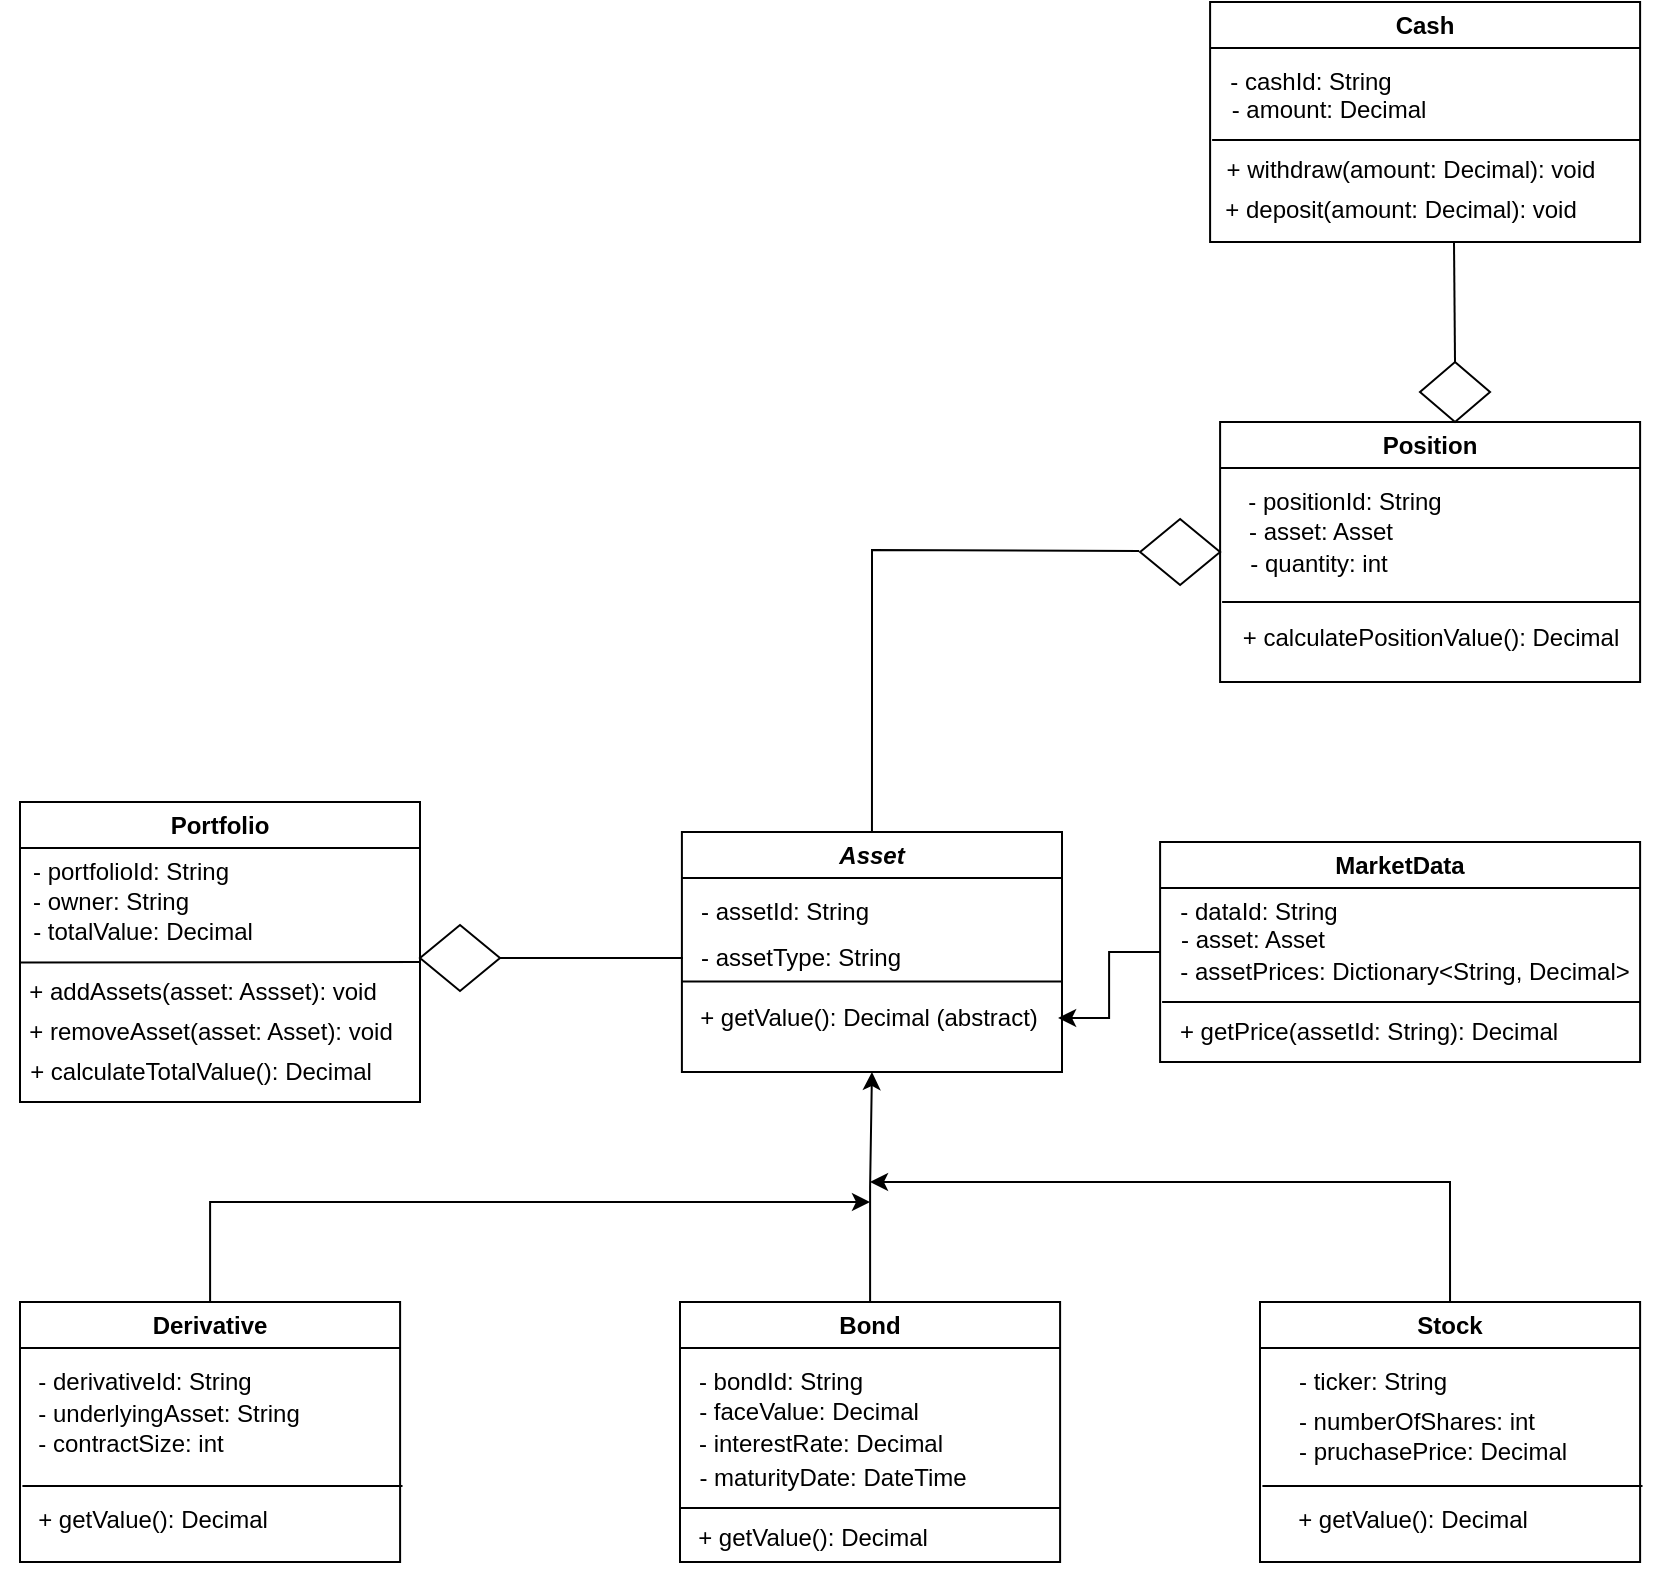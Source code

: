 <mxfile version="24.8.0">
  <diagram name="Page-1" id="Zt3qgFOSvgDYMCtrUmIK">
    <mxGraphModel dx="337" dy="1734" grid="1" gridSize="10" guides="1" tooltips="1" connect="1" arrows="1" fold="1" page="1" pageScale="1" pageWidth="850" pageHeight="1100" math="0" shadow="0">
      <root>
        <mxCell id="0" />
        <mxCell id="1" parent="0" />
        <mxCell id="Rt7kg5w_ULpcrqm-wFSB-27" value="" style="group" vertex="1" connectable="0" parent="1">
          <mxGeometry x="870" y="-540" width="210" height="150" as="geometry" />
        </mxCell>
        <mxCell id="Rt7kg5w_ULpcrqm-wFSB-10" value="Portfolio" style="swimlane;whiteSpace=wrap;html=1;container=0;" vertex="1" parent="Rt7kg5w_ULpcrqm-wFSB-27">
          <mxGeometry x="10" width="200" height="150" as="geometry" />
        </mxCell>
        <mxCell id="Rt7kg5w_ULpcrqm-wFSB-12" value="- portfolioId: String" style="text;html=1;align=center;verticalAlign=middle;resizable=0;points=[];autosize=1;strokeColor=none;fillColor=none;container=0;" vertex="1" parent="Rt7kg5w_ULpcrqm-wFSB-27">
          <mxGeometry x="5" y="20" width="120" height="30" as="geometry" />
        </mxCell>
        <mxCell id="Rt7kg5w_ULpcrqm-wFSB-14" value="- owner: String" style="text;html=1;align=center;verticalAlign=middle;resizable=0;points=[];autosize=1;strokeColor=none;fillColor=none;container=0;" vertex="1" parent="Rt7kg5w_ULpcrqm-wFSB-27">
          <mxGeometry x="5" y="35" width="100" height="30" as="geometry" />
        </mxCell>
        <mxCell id="Rt7kg5w_ULpcrqm-wFSB-17" value="- totalValue: Decimal" style="text;html=1;align=center;verticalAlign=middle;resizable=0;points=[];autosize=1;strokeColor=none;fillColor=none;container=0;" vertex="1" parent="Rt7kg5w_ULpcrqm-wFSB-27">
          <mxGeometry x="6" y="50" width="130" height="30" as="geometry" />
        </mxCell>
        <mxCell id="Rt7kg5w_ULpcrqm-wFSB-18" value="" style="endArrow=none;html=1;rounded=0;exitX=0.075;exitY=1.008;exitDx=0;exitDy=0;exitPerimeter=0;" edge="1" parent="Rt7kg5w_ULpcrqm-wFSB-27">
          <mxGeometry width="50" height="50" relative="1" as="geometry">
            <mxPoint x="10" y="80.24" as="sourcePoint" />
            <mxPoint x="210" y="80" as="targetPoint" />
          </mxGeometry>
        </mxCell>
        <mxCell id="Rt7kg5w_ULpcrqm-wFSB-20" value="+ addAssets(asset: Assset): void" style="text;html=1;align=center;verticalAlign=middle;resizable=0;points=[];autosize=1;strokeColor=none;fillColor=none;container=0;" vertex="1" parent="Rt7kg5w_ULpcrqm-wFSB-27">
          <mxGeometry x="1" y="80" width="200" height="30" as="geometry" />
        </mxCell>
        <mxCell id="Rt7kg5w_ULpcrqm-wFSB-21" value="+ removeAsset(asset: Asset): void" style="text;html=1;align=center;verticalAlign=middle;resizable=0;points=[];autosize=1;strokeColor=none;fillColor=none;container=0;" vertex="1" parent="Rt7kg5w_ULpcrqm-wFSB-27">
          <mxGeometry y="100" width="210" height="30" as="geometry" />
        </mxCell>
        <mxCell id="Rt7kg5w_ULpcrqm-wFSB-22" value="+ calculateTotalValue(): Decimal" style="text;html=1;align=center;verticalAlign=middle;resizable=0;points=[];autosize=1;strokeColor=none;fillColor=none;container=0;" vertex="1" parent="Rt7kg5w_ULpcrqm-wFSB-27">
          <mxGeometry x="5" y="120" width="190" height="30" as="geometry" />
        </mxCell>
        <mxCell id="Rt7kg5w_ULpcrqm-wFSB-29" value="" style="group" vertex="1" connectable="0" parent="1">
          <mxGeometry x="1210" y="-525" width="191" height="205" as="geometry" />
        </mxCell>
        <mxCell id="Rt7kg5w_ULpcrqm-wFSB-23" value="&lt;i&gt;Asset&lt;/i&gt;" style="swimlane;whiteSpace=wrap;html=1;" vertex="1" parent="Rt7kg5w_ULpcrqm-wFSB-29">
          <mxGeometry x="0.95" width="190.05" height="120" as="geometry" />
        </mxCell>
        <mxCell id="Rt7kg5w_ULpcrqm-wFSB-24" value="- assetId: String" style="text;html=1;align=center;verticalAlign=middle;resizable=0;points=[];autosize=1;strokeColor=none;fillColor=none;" vertex="1" parent="Rt7kg5w_ULpcrqm-wFSB-23">
          <mxGeometry x="-3.801" y="25" width="110" height="30" as="geometry" />
        </mxCell>
        <mxCell id="Rt7kg5w_ULpcrqm-wFSB-26" value="" style="endArrow=none;html=1;rounded=0;entryX=1;entryY=0.5;entryDx=0;entryDy=0;exitX=0;exitY=0.5;exitDx=0;exitDy=0;" edge="1" parent="Rt7kg5w_ULpcrqm-wFSB-23">
          <mxGeometry width="50" height="50" relative="1" as="geometry">
            <mxPoint y="74.76" as="sourcePoint" />
            <mxPoint x="190.05" y="74.76" as="targetPoint" />
          </mxGeometry>
        </mxCell>
        <mxCell id="Rt7kg5w_ULpcrqm-wFSB-28" value="+ getValue(): Decimal (abstract)" style="text;html=1;align=center;verticalAlign=middle;resizable=0;points=[];autosize=1;strokeColor=none;fillColor=none;" vertex="1" parent="Rt7kg5w_ULpcrqm-wFSB-23">
          <mxGeometry x="-1.9" y="78" width="190" height="30" as="geometry" />
        </mxCell>
        <mxCell id="Rt7kg5w_ULpcrqm-wFSB-25" value="- assetType: String" style="text;html=1;align=center;verticalAlign=middle;resizable=0;points=[];autosize=1;strokeColor=none;fillColor=none;" vertex="1" parent="Rt7kg5w_ULpcrqm-wFSB-29">
          <mxGeometry y="48" width="120" height="30" as="geometry" />
        </mxCell>
        <mxCell id="Rt7kg5w_ULpcrqm-wFSB-119" style="edgeStyle=orthogonalEdgeStyle;rounded=0;orthogonalLoop=1;jettySize=auto;html=1;exitX=0.5;exitY=0;exitDx=0;exitDy=0;" edge="1" parent="Rt7kg5w_ULpcrqm-wFSB-29" source="Rt7kg5w_ULpcrqm-wFSB-30">
          <mxGeometry relative="1" as="geometry">
            <mxPoint x="95" y="175" as="targetPoint" />
            <mxPoint x="384" y="235" as="sourcePoint" />
            <Array as="points">
              <mxPoint x="385" y="175" />
            </Array>
          </mxGeometry>
        </mxCell>
        <mxCell id="Rt7kg5w_ULpcrqm-wFSB-30" value="Stock" style="swimlane;whiteSpace=wrap;html=1;" vertex="1" parent="1">
          <mxGeometry x="1500" y="-290" width="190.05" height="130" as="geometry" />
        </mxCell>
        <mxCell id="Rt7kg5w_ULpcrqm-wFSB-31" value="- ticker: String" style="text;html=1;align=center;verticalAlign=middle;resizable=0;points=[];autosize=1;strokeColor=none;fillColor=none;" vertex="1" parent="Rt7kg5w_ULpcrqm-wFSB-30">
          <mxGeometry x="6" y="25" width="100" height="30" as="geometry" />
        </mxCell>
        <mxCell id="Rt7kg5w_ULpcrqm-wFSB-32" value="" style="endArrow=none;html=1;rounded=0;entryX=1;entryY=0.5;entryDx=0;entryDy=0;exitX=0;exitY=0.5;exitDx=0;exitDy=0;" edge="1" parent="Rt7kg5w_ULpcrqm-wFSB-30">
          <mxGeometry width="50" height="50" relative="1" as="geometry">
            <mxPoint x="1.2" y="92" as="sourcePoint" />
            <mxPoint x="191.25" y="92" as="targetPoint" />
          </mxGeometry>
        </mxCell>
        <mxCell id="Rt7kg5w_ULpcrqm-wFSB-33" value="+ getValue(): Decimal" style="text;html=1;align=center;verticalAlign=middle;resizable=0;points=[];autosize=1;strokeColor=none;fillColor=none;" vertex="1" parent="Rt7kg5w_ULpcrqm-wFSB-30">
          <mxGeometry x="6" y="94" width="140" height="30" as="geometry" />
        </mxCell>
        <mxCell id="Rt7kg5w_ULpcrqm-wFSB-34" value="- numberOfShares: int" style="text;html=1;align=center;verticalAlign=middle;resizable=0;points=[];autosize=1;strokeColor=none;fillColor=none;" vertex="1" parent="Rt7kg5w_ULpcrqm-wFSB-30">
          <mxGeometry x="8" y="45" width="140" height="30" as="geometry" />
        </mxCell>
        <mxCell id="Rt7kg5w_ULpcrqm-wFSB-50" value="- pruchasePrice: Decimal" style="text;html=1;align=center;verticalAlign=middle;resizable=0;points=[];autosize=1;strokeColor=none;fillColor=none;" vertex="1" parent="Rt7kg5w_ULpcrqm-wFSB-30">
          <mxGeometry x="6" y="60" width="160" height="30" as="geometry" />
        </mxCell>
        <mxCell id="Rt7kg5w_ULpcrqm-wFSB-117" style="edgeStyle=orthogonalEdgeStyle;rounded=0;orthogonalLoop=1;jettySize=auto;html=1;entryX=0.5;entryY=1;entryDx=0;entryDy=0;" edge="1" parent="1" source="Rt7kg5w_ULpcrqm-wFSB-51" target="Rt7kg5w_ULpcrqm-wFSB-23">
          <mxGeometry relative="1" as="geometry" />
        </mxCell>
        <mxCell id="Rt7kg5w_ULpcrqm-wFSB-51" value="Bond" style="swimlane;whiteSpace=wrap;html=1;" vertex="1" parent="1">
          <mxGeometry x="1210" y="-290" width="190.05" height="130" as="geometry" />
        </mxCell>
        <mxCell id="Rt7kg5w_ULpcrqm-wFSB-52" value="- bondId: String" style="text;html=1;align=center;verticalAlign=middle;resizable=0;points=[];autosize=1;strokeColor=none;fillColor=none;" vertex="1" parent="Rt7kg5w_ULpcrqm-wFSB-51">
          <mxGeometry x="-5" y="25" width="110" height="30" as="geometry" />
        </mxCell>
        <mxCell id="Rt7kg5w_ULpcrqm-wFSB-53" value="" style="endArrow=none;html=1;rounded=0;entryX=1;entryY=0.5;entryDx=0;entryDy=0;exitX=0;exitY=0.5;exitDx=0;exitDy=0;" edge="1" parent="Rt7kg5w_ULpcrqm-wFSB-51">
          <mxGeometry width="50" height="50" relative="1" as="geometry">
            <mxPoint y="103" as="sourcePoint" />
            <mxPoint x="190.05" y="103" as="targetPoint" />
          </mxGeometry>
        </mxCell>
        <mxCell id="Rt7kg5w_ULpcrqm-wFSB-54" value="+ getValue(): Decimal" style="text;html=1;align=center;verticalAlign=middle;resizable=0;points=[];autosize=1;strokeColor=none;fillColor=none;" vertex="1" parent="Rt7kg5w_ULpcrqm-wFSB-51">
          <mxGeometry x="-4" y="103" width="140" height="30" as="geometry" />
        </mxCell>
        <mxCell id="Rt7kg5w_ULpcrqm-wFSB-55" value="- faceValue: Decimal" style="text;html=1;align=center;verticalAlign=middle;resizable=0;points=[];autosize=1;strokeColor=none;fillColor=none;" vertex="1" parent="Rt7kg5w_ULpcrqm-wFSB-51">
          <mxGeometry x="-1" y="40" width="130" height="30" as="geometry" />
        </mxCell>
        <mxCell id="Rt7kg5w_ULpcrqm-wFSB-56" value="-&amp;nbsp;interestRate: Decimal" style="text;html=1;align=center;verticalAlign=middle;resizable=0;points=[];autosize=1;strokeColor=none;fillColor=none;" vertex="1" parent="Rt7kg5w_ULpcrqm-wFSB-51">
          <mxGeometry x="-5" y="56" width="150" height="30" as="geometry" />
        </mxCell>
        <mxCell id="Rt7kg5w_ULpcrqm-wFSB-57" value="-&amp;nbsp;maturityDate: DateTime" style="text;html=1;align=center;verticalAlign=middle;resizable=0;points=[];autosize=1;strokeColor=none;fillColor=none;" vertex="1" parent="Rt7kg5w_ULpcrqm-wFSB-51">
          <mxGeometry x="-4" y="73" width="160" height="30" as="geometry" />
        </mxCell>
        <mxCell id="Rt7kg5w_ULpcrqm-wFSB-118" style="edgeStyle=orthogonalEdgeStyle;rounded=0;orthogonalLoop=1;jettySize=auto;html=1;" edge="1" parent="1" source="Rt7kg5w_ULpcrqm-wFSB-66">
          <mxGeometry relative="1" as="geometry">
            <mxPoint x="1305" y="-340" as="targetPoint" />
            <Array as="points">
              <mxPoint x="975" y="-340" />
            </Array>
          </mxGeometry>
        </mxCell>
        <mxCell id="Rt7kg5w_ULpcrqm-wFSB-66" value="Derivative" style="swimlane;whiteSpace=wrap;html=1;" vertex="1" parent="1">
          <mxGeometry x="880" y="-290" width="190.05" height="130" as="geometry" />
        </mxCell>
        <mxCell id="Rt7kg5w_ULpcrqm-wFSB-67" value="- derivativeId: String" style="text;html=1;align=center;verticalAlign=middle;resizable=0;points=[];autosize=1;strokeColor=none;fillColor=none;" vertex="1" parent="Rt7kg5w_ULpcrqm-wFSB-66">
          <mxGeometry x="-3" y="25" width="130" height="30" as="geometry" />
        </mxCell>
        <mxCell id="Rt7kg5w_ULpcrqm-wFSB-68" value="" style="endArrow=none;html=1;rounded=0;entryX=1;entryY=0.5;entryDx=0;entryDy=0;exitX=0;exitY=0.5;exitDx=0;exitDy=0;" edge="1" parent="Rt7kg5w_ULpcrqm-wFSB-66">
          <mxGeometry width="50" height="50" relative="1" as="geometry">
            <mxPoint x="1.2" y="92" as="sourcePoint" />
            <mxPoint x="191.25" y="92" as="targetPoint" />
          </mxGeometry>
        </mxCell>
        <mxCell id="Rt7kg5w_ULpcrqm-wFSB-69" value="+ getValue(): Decimal" style="text;html=1;align=center;verticalAlign=middle;resizable=0;points=[];autosize=1;strokeColor=none;fillColor=none;" vertex="1" parent="Rt7kg5w_ULpcrqm-wFSB-66">
          <mxGeometry x="-4" y="94" width="140" height="30" as="geometry" />
        </mxCell>
        <mxCell id="Rt7kg5w_ULpcrqm-wFSB-70" value="-&amp;nbsp;underlyingAsset: String" style="text;html=1;align=center;verticalAlign=middle;resizable=0;points=[];autosize=1;strokeColor=none;fillColor=none;" vertex="1" parent="Rt7kg5w_ULpcrqm-wFSB-66">
          <mxGeometry x="-1" y="41" width="150" height="30" as="geometry" />
        </mxCell>
        <mxCell id="Rt7kg5w_ULpcrqm-wFSB-71" value="-&amp;nbsp;contractSize: int" style="text;html=1;align=center;verticalAlign=middle;resizable=0;points=[];autosize=1;strokeColor=none;fillColor=none;" vertex="1" parent="Rt7kg5w_ULpcrqm-wFSB-66">
          <mxGeometry x="-5" y="56" width="120" height="30" as="geometry" />
        </mxCell>
        <mxCell id="Rt7kg5w_ULpcrqm-wFSB-78" value="Position" style="swimlane;whiteSpace=wrap;html=1;" vertex="1" parent="1">
          <mxGeometry x="1480.05" y="-730" width="210" height="130" as="geometry" />
        </mxCell>
        <mxCell id="Rt7kg5w_ULpcrqm-wFSB-79" value="- positionId: String" style="text;html=1;align=center;verticalAlign=middle;resizable=0;points=[];autosize=1;strokeColor=none;fillColor=none;" vertex="1" parent="Rt7kg5w_ULpcrqm-wFSB-78">
          <mxGeometry x="2" y="25" width="120" height="30" as="geometry" />
        </mxCell>
        <mxCell id="Rt7kg5w_ULpcrqm-wFSB-80" value="" style="endArrow=none;html=1;rounded=0;" edge="1" parent="Rt7kg5w_ULpcrqm-wFSB-78">
          <mxGeometry width="50" height="50" relative="1" as="geometry">
            <mxPoint x="1" y="90" as="sourcePoint" />
            <mxPoint x="210" y="90" as="targetPoint" />
          </mxGeometry>
        </mxCell>
        <mxCell id="Rt7kg5w_ULpcrqm-wFSB-81" value="+&amp;nbsp;calculatePositionValue(): Decimal" style="text;html=1;align=center;verticalAlign=middle;resizable=0;points=[];autosize=1;strokeColor=none;fillColor=none;" vertex="1" parent="Rt7kg5w_ULpcrqm-wFSB-78">
          <mxGeometry y="93" width="210" height="30" as="geometry" />
        </mxCell>
        <mxCell id="Rt7kg5w_ULpcrqm-wFSB-82" value="-&amp;nbsp;asset: Asset" style="text;html=1;align=center;verticalAlign=middle;resizable=0;points=[];autosize=1;strokeColor=none;fillColor=none;" vertex="1" parent="Rt7kg5w_ULpcrqm-wFSB-78">
          <mxGeometry y="40" width="100" height="30" as="geometry" />
        </mxCell>
        <mxCell id="Rt7kg5w_ULpcrqm-wFSB-83" value="-&amp;nbsp;quantity: int" style="text;html=1;align=center;verticalAlign=middle;resizable=0;points=[];autosize=1;strokeColor=none;fillColor=none;" vertex="1" parent="Rt7kg5w_ULpcrqm-wFSB-78">
          <mxGeometry x="4" y="56" width="90" height="30" as="geometry" />
        </mxCell>
        <mxCell id="Rt7kg5w_ULpcrqm-wFSB-85" value="Cash" style="swimlane;whiteSpace=wrap;html=1;" vertex="1" parent="1">
          <mxGeometry x="1475.05" y="-940" width="215" height="120" as="geometry" />
        </mxCell>
        <mxCell id="Rt7kg5w_ULpcrqm-wFSB-86" value="- cashId: String" style="text;html=1;align=center;verticalAlign=middle;resizable=0;points=[];autosize=1;strokeColor=none;fillColor=none;" vertex="1" parent="Rt7kg5w_ULpcrqm-wFSB-85">
          <mxGeometry y="25" width="100" height="30" as="geometry" />
        </mxCell>
        <mxCell id="Rt7kg5w_ULpcrqm-wFSB-87" value="" style="endArrow=none;html=1;rounded=0;" edge="1" parent="Rt7kg5w_ULpcrqm-wFSB-85">
          <mxGeometry width="50" height="50" relative="1" as="geometry">
            <mxPoint x="1" y="69" as="sourcePoint" />
            <mxPoint x="215" y="69" as="targetPoint" />
            <Array as="points">
              <mxPoint x="105" y="69" />
            </Array>
          </mxGeometry>
        </mxCell>
        <mxCell id="Rt7kg5w_ULpcrqm-wFSB-88" value="+&amp;nbsp;deposit(amount: Decimal): void" style="text;html=1;align=center;verticalAlign=middle;resizable=0;points=[];autosize=1;strokeColor=none;fillColor=none;" vertex="1" parent="Rt7kg5w_ULpcrqm-wFSB-85">
          <mxGeometry x="-5" y="89" width="200" height="30" as="geometry" />
        </mxCell>
        <mxCell id="Rt7kg5w_ULpcrqm-wFSB-90" value="-&amp;nbsp;amount: Decimal" style="text;html=1;align=center;verticalAlign=middle;resizable=0;points=[];autosize=1;strokeColor=none;fillColor=none;" vertex="1" parent="Rt7kg5w_ULpcrqm-wFSB-85">
          <mxGeometry x="-1" y="39.0" width="120" height="30" as="geometry" />
        </mxCell>
        <mxCell id="Rt7kg5w_ULpcrqm-wFSB-91" value="+ withdraw(amount: Decimal): void" style="text;html=1;align=center;verticalAlign=middle;resizable=0;points=[];autosize=1;strokeColor=none;fillColor=none;" vertex="1" parent="Rt7kg5w_ULpcrqm-wFSB-85">
          <mxGeometry x="-5" y="69.0" width="210" height="30" as="geometry" />
        </mxCell>
        <mxCell id="Rt7kg5w_ULpcrqm-wFSB-129" value="" style="edgeStyle=orthogonalEdgeStyle;rounded=0;orthogonalLoop=1;jettySize=auto;html=1;" edge="1" parent="1" source="Rt7kg5w_ULpcrqm-wFSB-99" target="Rt7kg5w_ULpcrqm-wFSB-28">
          <mxGeometry relative="1" as="geometry" />
        </mxCell>
        <mxCell id="Rt7kg5w_ULpcrqm-wFSB-99" value="MarketData" style="swimlane;whiteSpace=wrap;html=1;" vertex="1" parent="1">
          <mxGeometry x="1450.05" y="-520" width="240" height="110" as="geometry" />
        </mxCell>
        <mxCell id="Rt7kg5w_ULpcrqm-wFSB-100" value="- dataId: String" style="text;html=1;align=center;verticalAlign=middle;resizable=0;points=[];autosize=1;strokeColor=none;fillColor=none;" vertex="1" parent="Rt7kg5w_ULpcrqm-wFSB-99">
          <mxGeometry x="-1" y="20" width="100" height="30" as="geometry" />
        </mxCell>
        <mxCell id="Rt7kg5w_ULpcrqm-wFSB-101" value="" style="endArrow=none;html=1;rounded=0;" edge="1" parent="Rt7kg5w_ULpcrqm-wFSB-99">
          <mxGeometry width="50" height="50" relative="1" as="geometry">
            <mxPoint x="1" y="80" as="sourcePoint" />
            <mxPoint x="240" y="80" as="targetPoint" />
          </mxGeometry>
        </mxCell>
        <mxCell id="Rt7kg5w_ULpcrqm-wFSB-102" value="+&amp;nbsp;getPrice(assetId: String): Decimal" style="text;html=1;align=center;verticalAlign=middle;resizable=0;points=[];autosize=1;strokeColor=none;fillColor=none;" vertex="1" parent="Rt7kg5w_ULpcrqm-wFSB-99">
          <mxGeometry x="-1" y="80" width="210" height="30" as="geometry" />
        </mxCell>
        <mxCell id="Rt7kg5w_ULpcrqm-wFSB-103" value="-&amp;nbsp;asset: Asset" style="text;html=1;align=center;verticalAlign=middle;resizable=0;points=[];autosize=1;strokeColor=none;fillColor=none;" vertex="1" parent="Rt7kg5w_ULpcrqm-wFSB-99">
          <mxGeometry x="-4" y="34" width="100" height="30" as="geometry" />
        </mxCell>
        <mxCell id="Rt7kg5w_ULpcrqm-wFSB-104" value="-&amp;nbsp;assetPrices: Dictionary&amp;lt;String, Decimal&amp;gt;" style="text;html=1;align=center;verticalAlign=middle;resizable=0;points=[];autosize=1;strokeColor=none;fillColor=none;" vertex="1" parent="Rt7kg5w_ULpcrqm-wFSB-99">
          <mxGeometry x="-3" y="50" width="250" height="30" as="geometry" />
        </mxCell>
        <mxCell id="Rt7kg5w_ULpcrqm-wFSB-109" value="" style="rhombus;whiteSpace=wrap;html=1;" vertex="1" parent="1">
          <mxGeometry x="1080" y="-478.5" width="40" height="33" as="geometry" />
        </mxCell>
        <mxCell id="Rt7kg5w_ULpcrqm-wFSB-115" value="" style="endArrow=none;html=1;rounded=0;entryX=0.012;entryY=0.498;entryDx=0;entryDy=0;entryPerimeter=0;exitX=1;exitY=0.5;exitDx=0;exitDy=0;" edge="1" parent="1" source="Rt7kg5w_ULpcrqm-wFSB-109" target="Rt7kg5w_ULpcrqm-wFSB-25">
          <mxGeometry width="50" height="50" relative="1" as="geometry">
            <mxPoint x="1150" y="-400" as="sourcePoint" />
            <mxPoint x="1200" y="-450" as="targetPoint" />
          </mxGeometry>
        </mxCell>
        <mxCell id="Rt7kg5w_ULpcrqm-wFSB-121" value="" style="rhombus;whiteSpace=wrap;html=1;" vertex="1" parent="1">
          <mxGeometry x="1440.05" y="-681.5" width="40" height="33" as="geometry" />
        </mxCell>
        <mxCell id="Rt7kg5w_ULpcrqm-wFSB-126" value="" style="endArrow=none;html=1;rounded=0;entryX=0.012;entryY=0.498;entryDx=0;entryDy=0;entryPerimeter=0;exitX=0.5;exitY=0;exitDx=0;exitDy=0;" edge="1" parent="1" source="Rt7kg5w_ULpcrqm-wFSB-23">
          <mxGeometry width="50" height="50" relative="1" as="geometry">
            <mxPoint x="1300" y="-530" as="sourcePoint" />
            <mxPoint x="1439.61" y="-665.53" as="targetPoint" />
            <Array as="points">
              <mxPoint x="1306" y="-590" />
              <mxPoint x="1306" y="-666" />
            </Array>
          </mxGeometry>
        </mxCell>
        <mxCell id="Rt7kg5w_ULpcrqm-wFSB-127" value="" style="rhombus;whiteSpace=wrap;html=1;" vertex="1" parent="1">
          <mxGeometry x="1580" y="-760" width="35.02" height="30" as="geometry" />
        </mxCell>
        <mxCell id="Rt7kg5w_ULpcrqm-wFSB-128" value="" style="endArrow=none;html=1;rounded=0;entryX=0.5;entryY=0;entryDx=0;entryDy=0;" edge="1" parent="1" target="Rt7kg5w_ULpcrqm-wFSB-127">
          <mxGeometry width="50" height="50" relative="1" as="geometry">
            <mxPoint x="1597" y="-820" as="sourcePoint" />
            <mxPoint x="1220" y="-880" as="targetPoint" />
          </mxGeometry>
        </mxCell>
      </root>
    </mxGraphModel>
  </diagram>
</mxfile>
